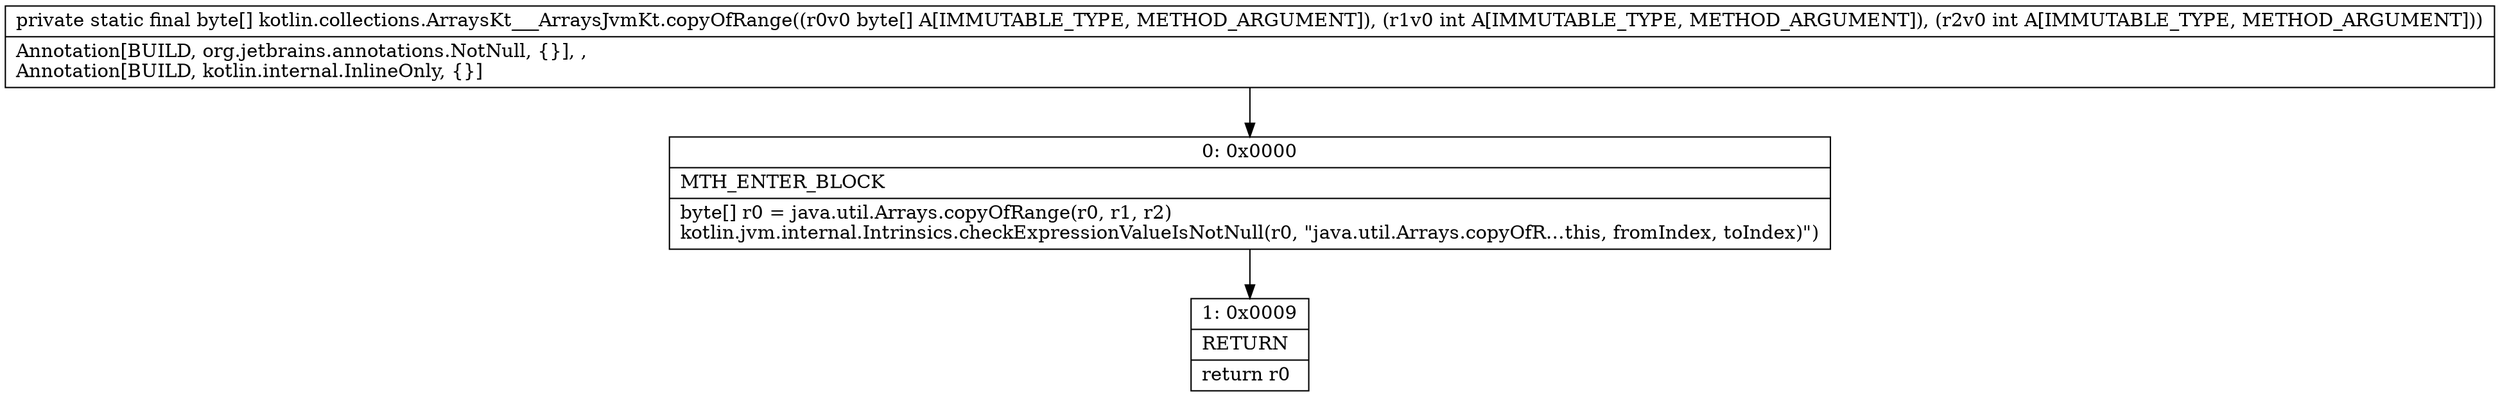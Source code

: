 digraph "CFG forkotlin.collections.ArraysKt___ArraysJvmKt.copyOfRange([BII)[B" {
Node_0 [shape=record,label="{0\:\ 0x0000|MTH_ENTER_BLOCK\l|byte[] r0 = java.util.Arrays.copyOfRange(r0, r1, r2)\lkotlin.jvm.internal.Intrinsics.checkExpressionValueIsNotNull(r0, \"java.util.Arrays.copyOfR…this, fromIndex, toIndex)\")\l}"];
Node_1 [shape=record,label="{1\:\ 0x0009|RETURN\l|return r0\l}"];
MethodNode[shape=record,label="{private static final byte[] kotlin.collections.ArraysKt___ArraysJvmKt.copyOfRange((r0v0 byte[] A[IMMUTABLE_TYPE, METHOD_ARGUMENT]), (r1v0 int A[IMMUTABLE_TYPE, METHOD_ARGUMENT]), (r2v0 int A[IMMUTABLE_TYPE, METHOD_ARGUMENT]))  | Annotation[BUILD, org.jetbrains.annotations.NotNull, \{\}], , \lAnnotation[BUILD, kotlin.internal.InlineOnly, \{\}]\l}"];
MethodNode -> Node_0;
Node_0 -> Node_1;
}

